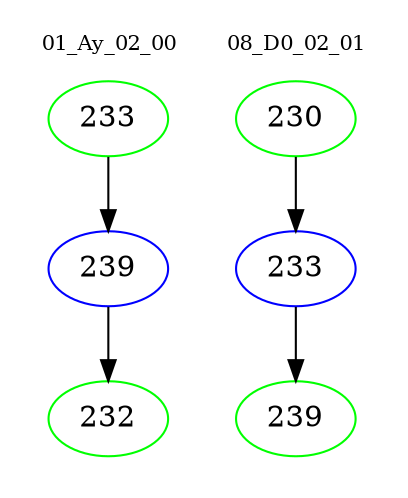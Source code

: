 digraph{
subgraph cluster_0 {
color = white
label = "01_Ay_02_00";
fontsize=10;
T0_233 [label="233", color="green"]
T0_233 -> T0_239 [color="black"]
T0_239 [label="239", color="blue"]
T0_239 -> T0_232 [color="black"]
T0_232 [label="232", color="green"]
}
subgraph cluster_1 {
color = white
label = "08_D0_02_01";
fontsize=10;
T1_230 [label="230", color="green"]
T1_230 -> T1_233 [color="black"]
T1_233 [label="233", color="blue"]
T1_233 -> T1_239 [color="black"]
T1_239 [label="239", color="green"]
}
}

